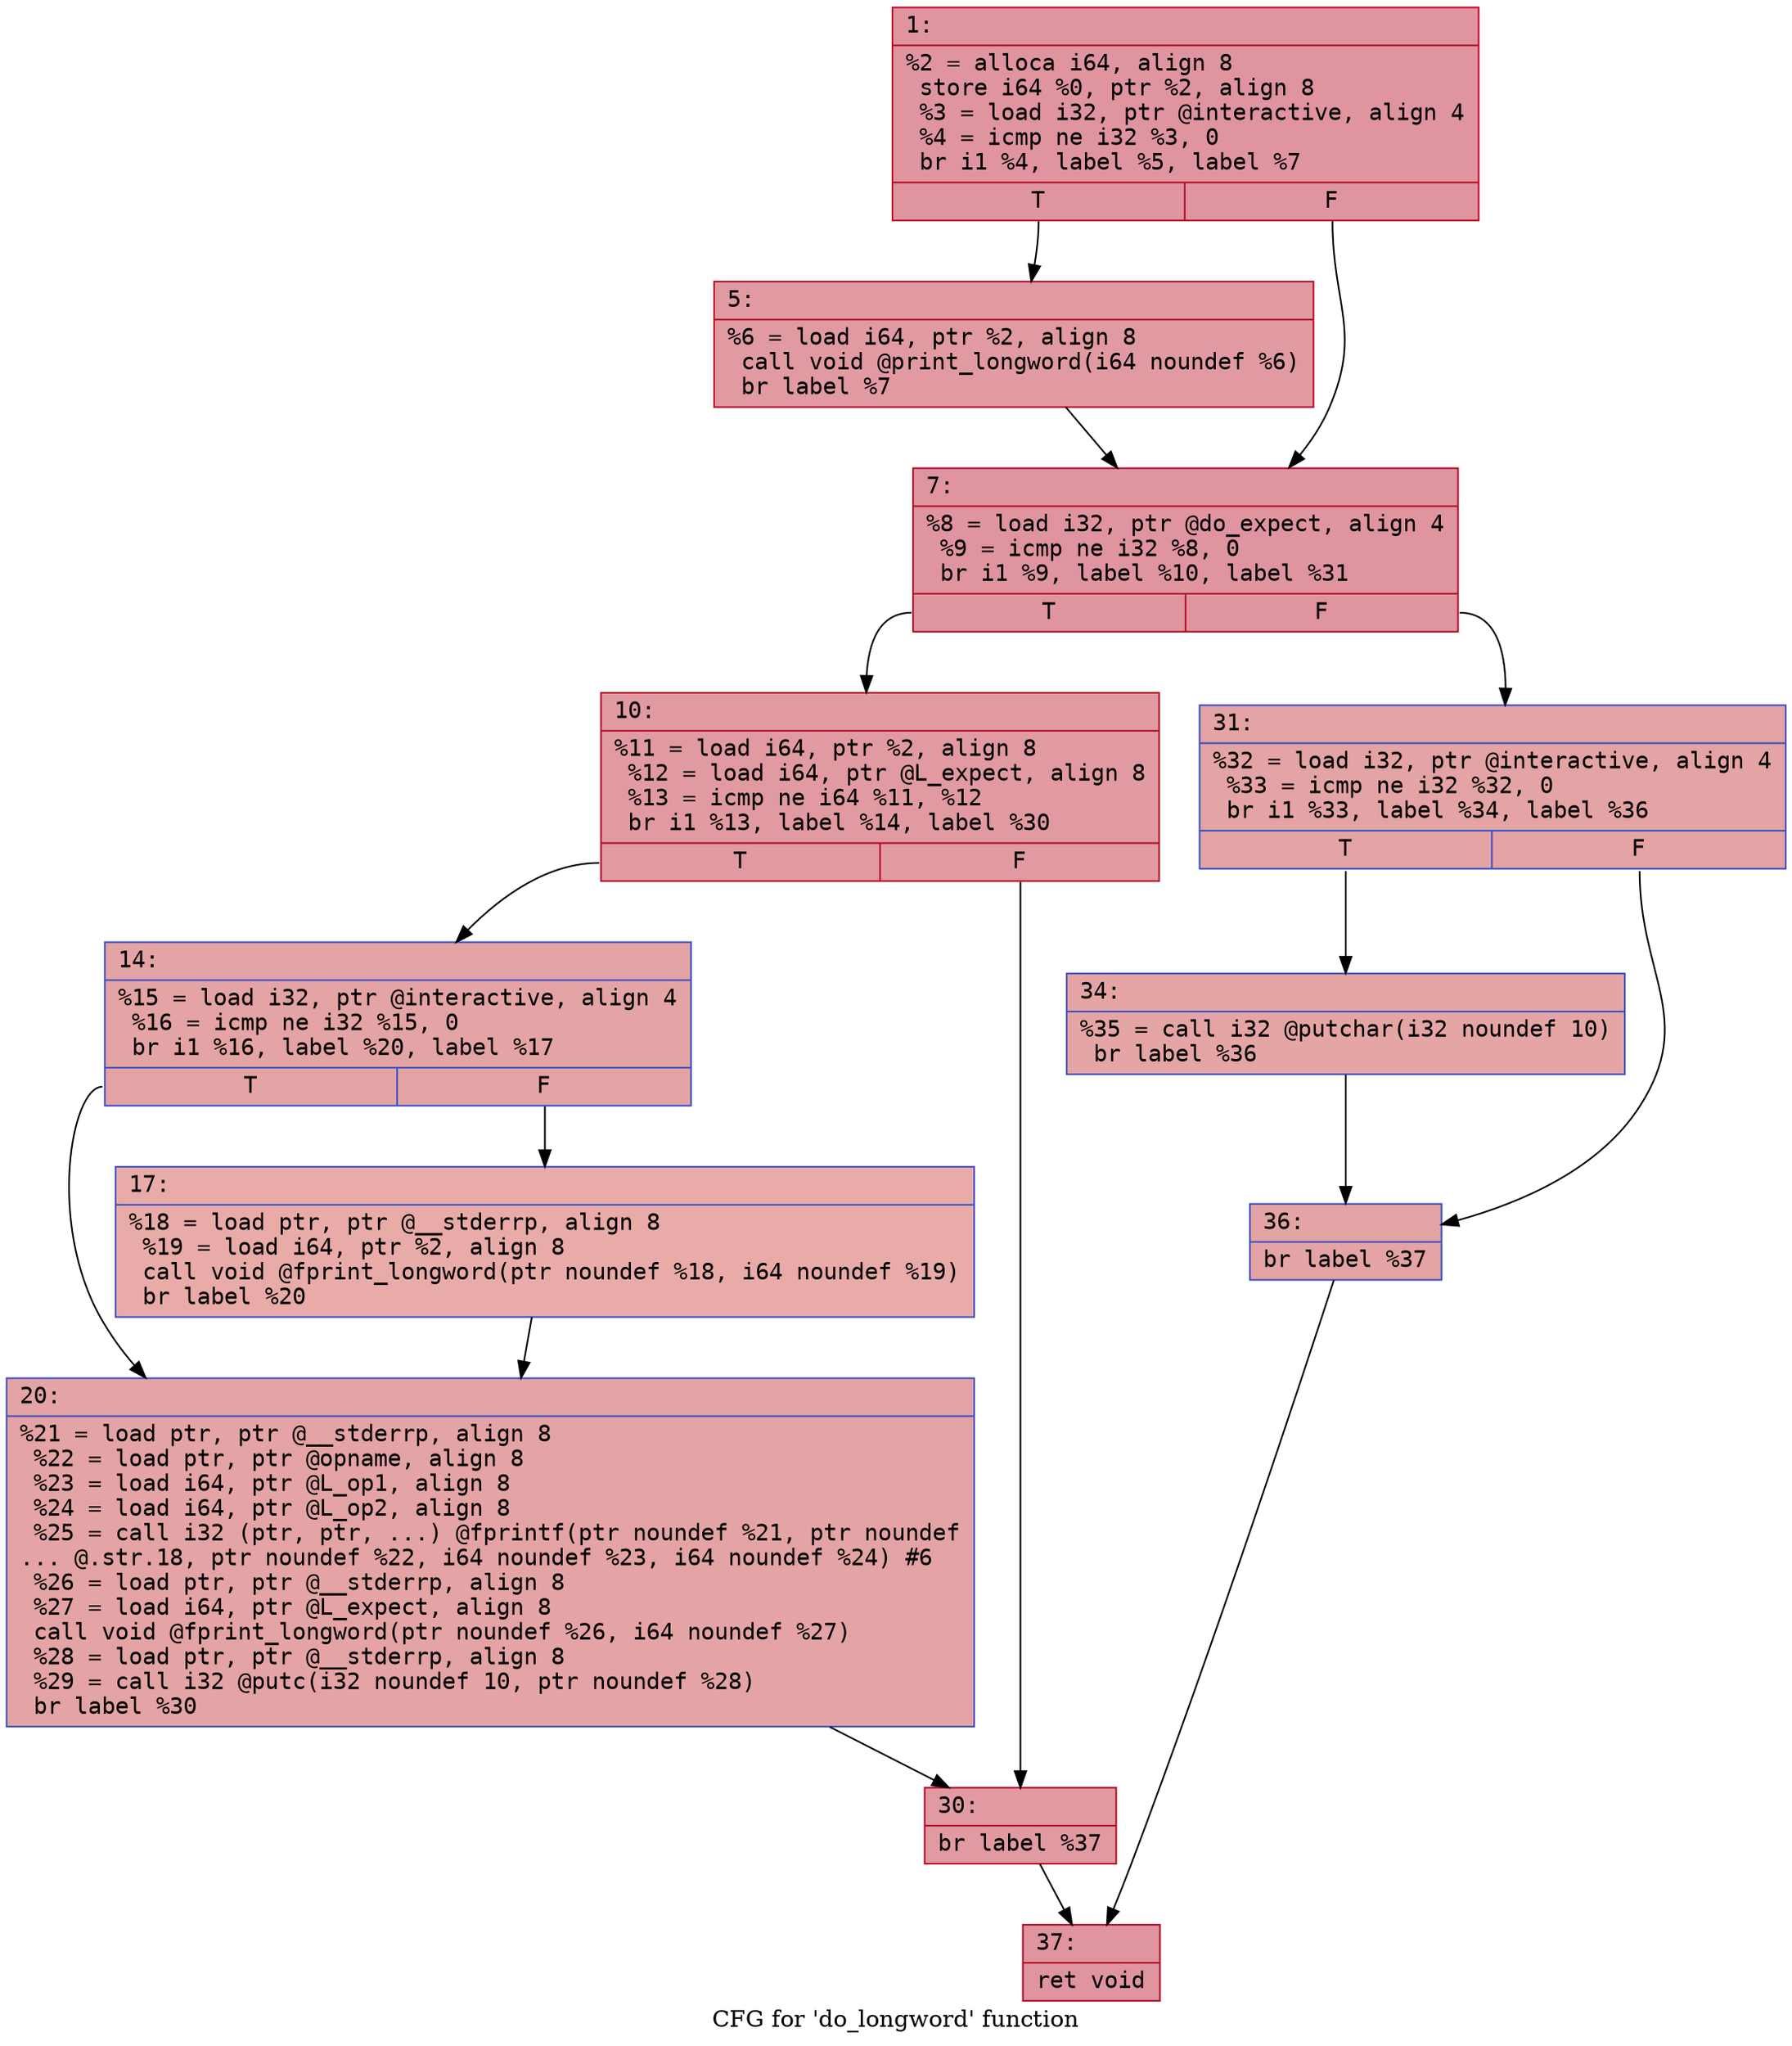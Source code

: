 digraph "CFG for 'do_longword' function" {
	label="CFG for 'do_longword' function";

	Node0x600000841810 [shape=record,color="#b70d28ff", style=filled, fillcolor="#b70d2870" fontname="Courier",label="{1:\l|  %2 = alloca i64, align 8\l  store i64 %0, ptr %2, align 8\l  %3 = load i32, ptr @interactive, align 4\l  %4 = icmp ne i32 %3, 0\l  br i1 %4, label %5, label %7\l|{<s0>T|<s1>F}}"];
	Node0x600000841810:s0 -> Node0x600000841860[tooltip="1 -> 5\nProbability 62.50%" ];
	Node0x600000841810:s1 -> Node0x6000008418b0[tooltip="1 -> 7\nProbability 37.50%" ];
	Node0x600000841860 [shape=record,color="#b70d28ff", style=filled, fillcolor="#bb1b2c70" fontname="Courier",label="{5:\l|  %6 = load i64, ptr %2, align 8\l  call void @print_longword(i64 noundef %6)\l  br label %7\l}"];
	Node0x600000841860 -> Node0x6000008418b0[tooltip="5 -> 7\nProbability 100.00%" ];
	Node0x6000008418b0 [shape=record,color="#b70d28ff", style=filled, fillcolor="#b70d2870" fontname="Courier",label="{7:\l|  %8 = load i32, ptr @do_expect, align 4\l  %9 = icmp ne i32 %8, 0\l  br i1 %9, label %10, label %31\l|{<s0>T|<s1>F}}"];
	Node0x6000008418b0:s0 -> Node0x600000841900[tooltip="7 -> 10\nProbability 62.50%" ];
	Node0x6000008418b0:s1 -> Node0x600000841a90[tooltip="7 -> 31\nProbability 37.50%" ];
	Node0x600000841900 [shape=record,color="#b70d28ff", style=filled, fillcolor="#bb1b2c70" fontname="Courier",label="{10:\l|  %11 = load i64, ptr %2, align 8\l  %12 = load i64, ptr @L_expect, align 8\l  %13 = icmp ne i64 %11, %12\l  br i1 %13, label %14, label %30\l|{<s0>T|<s1>F}}"];
	Node0x600000841900:s0 -> Node0x600000841950[tooltip="10 -> 14\nProbability 50.00%" ];
	Node0x600000841900:s1 -> Node0x600000841a40[tooltip="10 -> 30\nProbability 50.00%" ];
	Node0x600000841950 [shape=record,color="#3d50c3ff", style=filled, fillcolor="#c32e3170" fontname="Courier",label="{14:\l|  %15 = load i32, ptr @interactive, align 4\l  %16 = icmp ne i32 %15, 0\l  br i1 %16, label %20, label %17\l|{<s0>T|<s1>F}}"];
	Node0x600000841950:s0 -> Node0x6000008419f0[tooltip="14 -> 20\nProbability 62.50%" ];
	Node0x600000841950:s1 -> Node0x6000008419a0[tooltip="14 -> 17\nProbability 37.50%" ];
	Node0x6000008419a0 [shape=record,color="#3d50c3ff", style=filled, fillcolor="#cc403a70" fontname="Courier",label="{17:\l|  %18 = load ptr, ptr @__stderrp, align 8\l  %19 = load i64, ptr %2, align 8\l  call void @fprint_longword(ptr noundef %18, i64 noundef %19)\l  br label %20\l}"];
	Node0x6000008419a0 -> Node0x6000008419f0[tooltip="17 -> 20\nProbability 100.00%" ];
	Node0x6000008419f0 [shape=record,color="#3d50c3ff", style=filled, fillcolor="#c32e3170" fontname="Courier",label="{20:\l|  %21 = load ptr, ptr @__stderrp, align 8\l  %22 = load ptr, ptr @opname, align 8\l  %23 = load i64, ptr @L_op1, align 8\l  %24 = load i64, ptr @L_op2, align 8\l  %25 = call i32 (ptr, ptr, ...) @fprintf(ptr noundef %21, ptr noundef\l... @.str.18, ptr noundef %22, i64 noundef %23, i64 noundef %24) #6\l  %26 = load ptr, ptr @__stderrp, align 8\l  %27 = load i64, ptr @L_expect, align 8\l  call void @fprint_longword(ptr noundef %26, i64 noundef %27)\l  %28 = load ptr, ptr @__stderrp, align 8\l  %29 = call i32 @putc(i32 noundef 10, ptr noundef %28)\l  br label %30\l}"];
	Node0x6000008419f0 -> Node0x600000841a40[tooltip="20 -> 30\nProbability 100.00%" ];
	Node0x600000841a40 [shape=record,color="#b70d28ff", style=filled, fillcolor="#bb1b2c70" fontname="Courier",label="{30:\l|  br label %37\l}"];
	Node0x600000841a40 -> Node0x600000841b80[tooltip="30 -> 37\nProbability 100.00%" ];
	Node0x600000841a90 [shape=record,color="#3d50c3ff", style=filled, fillcolor="#c32e3170" fontname="Courier",label="{31:\l|  %32 = load i32, ptr @interactive, align 4\l  %33 = icmp ne i32 %32, 0\l  br i1 %33, label %34, label %36\l|{<s0>T|<s1>F}}"];
	Node0x600000841a90:s0 -> Node0x600000841ae0[tooltip="31 -> 34\nProbability 62.50%" ];
	Node0x600000841a90:s1 -> Node0x600000841b30[tooltip="31 -> 36\nProbability 37.50%" ];
	Node0x600000841ae0 [shape=record,color="#3d50c3ff", style=filled, fillcolor="#c5333470" fontname="Courier",label="{34:\l|  %35 = call i32 @putchar(i32 noundef 10)\l  br label %36\l}"];
	Node0x600000841ae0 -> Node0x600000841b30[tooltip="34 -> 36\nProbability 100.00%" ];
	Node0x600000841b30 [shape=record,color="#3d50c3ff", style=filled, fillcolor="#c32e3170" fontname="Courier",label="{36:\l|  br label %37\l}"];
	Node0x600000841b30 -> Node0x600000841b80[tooltip="36 -> 37\nProbability 100.00%" ];
	Node0x600000841b80 [shape=record,color="#b70d28ff", style=filled, fillcolor="#b70d2870" fontname="Courier",label="{37:\l|  ret void\l}"];
}
